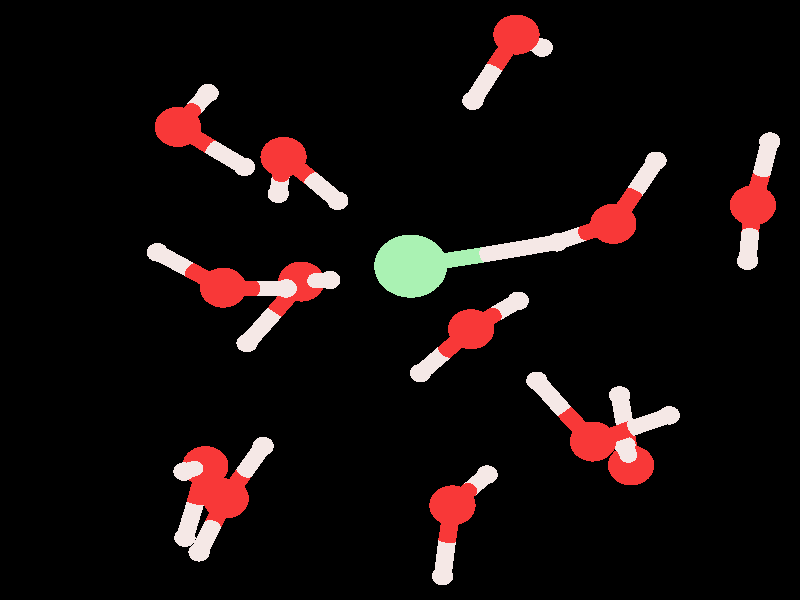 #include "colors.inc"
#include "finish.inc"

global_settings {assumed_gamma 1 max_trace_level 6}
background {color White transmit 1.0}
camera {orthographic angle 0
  right -9.00*x up 7.80*y
  direction 50.00*z
  location <0,0,50.00> look_at <0,0,0>}


light_source {<  2.00,   3.00,  40.00> color White
  area_light <0.70, 0, 0>, <0, 0.70, 0>, 3, 3
  adaptive 1 jitter}
// no fog
#declare simple = finish {phong 0.7}
#declare pale = finish {ambient 0.5 diffuse 0.85 roughness 0.001 specular 0.200 }
#declare intermediate = finish {ambient 0.3 diffuse 0.6 specular 0.1 roughness 0.04}
#declare vmd = finish {ambient 0.0 diffuse 0.65 phong 0.1 phong_size 40.0 specular 0.5 }
#declare jmol = finish {ambient 0.2 diffuse 0.6 specular 1 roughness 0.001 metallic}
#declare ase2 = finish {ambient 0.05 brilliance 3 diffuse 0.6 metallic specular 0.7 roughness 0.04 reflection 0.15}
#declare ase3 = finish {ambient 0.15 brilliance 2 diffuse 0.6 metallic specular 1.0 roughness 0.001 reflection 0.0}
#declare glass = finish {ambient 0.05 diffuse 0.3 specular 1.0 roughness 0.001}
#declare glass2 = finish {ambient 0.01 diffuse 0.3 specular 1.0 reflection 0.25 roughness 0.001}
#declare Rcell = 0.050;
#declare Rbond = 0.100;

#macro atom(LOC, R, COL, TRANS, FIN)
  sphere{LOC, R texture{pigment{color COL transmit TRANS} finish{FIN}}}
#end
#macro constrain(LOC, R, COL, TRANS FIN)
union{torus{R, Rcell rotate 45*z texture{pigment{color COL transmit TRANS} finish{FIN}}}
     torus{R, Rcell rotate -45*z texture{pigment{color COL transmit TRANS} finish{FIN}}}
     translate LOC}
#end

// no cell vertices
atom(< -1.11,   0.24,  -8.07>, 0.26, rgb <0.94, 0.04, 0.04>, 0.0, jmol) // #0
atom(< -1.72,  -0.56,  -8.08>, 0.12, rgb <0.91, 0.81, 0.79>, 0.0, jmol) // #1
atom(< -0.79,   0.26,  -7.16>, 0.12, rgb <0.91, 0.81, 0.79>, 0.0, jmol) // #2
atom(< -1.96,  -2.58,  -5.13>, 0.26, rgb <0.94, 0.04, 0.04>, 0.0, jmol) // #3
atom(< -1.54,  -1.90,  -4.60>, 0.12, rgb <0.91, 0.81, 0.79>, 0.0, jmol) // #4
atom(< -2.26,  -3.28,  -4.53>, 0.12, rgb <0.91, 0.81, 0.79>, 0.0, jmol) // #5
atom(< -1.31,   1.86,  -0.45>, 0.26, rgb <0.94, 0.04, 0.04>, 0.0, jmol) // #6
atom(< -1.37,   1.38,  -1.27>, 0.12, rgb <0.91, 0.81, 0.79>, 0.0, jmol) // #7
atom(< -0.70,   1.29,   0.00>, 0.12, rgb <0.91, 0.81, 0.79>, 0.0, jmol) // #8
atom(<  2.40,   0.99,  -3.17>, 0.26, rgb <0.94, 0.04, 0.04>, 0.0, jmol) // #9
atom(<  2.88,   1.81,  -3.47>, 0.12, rgb <0.91, 0.81, 0.79>, 0.0, jmol) // #10
atom(<  1.77,   0.75,  -3.91>, 0.12, rgb <0.91, 0.81, 0.79>, 0.0, jmol) // #11
atom(<  0.80,  -0.38,  -1.24>, 0.26, rgb <0.94, 0.04, 0.04>, 0.0, jmol) // #12
atom(<  1.33,  -0.01,  -1.96>, 0.12, rgb <0.91, 0.81, 0.79>, 0.0, jmol) // #13
atom(<  0.23,  -0.95,  -1.76>, 0.12, rgb <0.91, 0.81, 0.79>, 0.0, jmol) // #14
atom(<  2.60,  -2.15,  -8.23>, 0.26, rgb <0.94, 0.04, 0.04>, 0.0, jmol) // #15
atom(<  2.53,  -1.89,  -7.28>, 0.12, rgb <0.91, 0.81, 0.79>, 0.0, jmol) // #16
atom(<  2.47,  -1.24,  -8.63>, 0.12, rgb <0.91, 0.81, 0.79>, 0.0, jmol) // #17
atom(< -2.50,   2.25,  -6.00>, 0.26, rgb <0.94, 0.04, 0.04>, 0.0, jmol) // #18
atom(< -2.16,   2.69,  -6.75>, 0.12, rgb <0.91, 0.81, 0.79>, 0.0, jmol) // #19
atom(< -1.75,   1.73,  -5.72>, 0.12, rgb <0.91, 0.81, 0.79>, 0.0, jmol) // #20
atom(<  3.97,   1.23,  -6.13>, 0.26, rgb <0.94, 0.04, 0.04>, 0.0, jmol) // #21
atom(<  3.91,   0.51,  -5.50>, 0.12, rgb <0.91, 0.81, 0.79>, 0.0, jmol) // #22
atom(<  4.16,   2.06,  -5.66>, 0.12, rgb <0.91, 0.81, 0.79>, 0.0, jmol) // #23
atom(<  1.31,   3.45,  -5.24>, 0.26, rgb <0.94, 0.04, 0.04>, 0.0, jmol) // #24
atom(<  1.60,   3.28,  -6.18>, 0.12, rgb <0.91, 0.81, 0.79>, 0.0, jmol) // #25
atom(<  0.82,   2.59,  -5.03>, 0.12, rgb <0.91, 0.81, 0.79>, 0.0, jmol) // #26
atom(<  0.59,  -2.67,  -3.16>, 0.26, rgb <0.94, 0.04, 0.04>, 0.0, jmol) // #27
atom(<  0.98,  -2.27,  -3.96>, 0.12, rgb <0.91, 0.81, 0.79>, 0.0, jmol) // #28
atom(<  0.48,  -3.59,  -3.41>, 0.12, rgb <0.91, 0.81, 0.79>, 0.0, jmol) // #29
atom(<  2.17,  -1.84,  -5.37>, 0.26, rgb <0.94, 0.04, 0.04>, 0.0, jmol) // #30
atom(<  1.54,  -1.05,  -5.37>, 0.12, rgb <0.91, 0.81, 0.79>, 0.0, jmol) // #31
atom(<  3.03,  -1.50,  -5.05>, 0.12, rgb <0.91, 0.81, 0.79>, 0.0, jmol) // #32
atom(< -1.99,   0.16,  -2.68>, 0.26, rgb <0.94, 0.04, 0.04>, 0.0, jmol) // #33
atom(< -2.73,   0.62,  -3.07>, 0.12, rgb <0.91, 0.81, 0.79>, 0.0, jmol) // #34
atom(< -1.28,   0.15,  -3.35>, 0.12, rgb <0.91, 0.81, 0.79>, 0.0, jmol) // #35
atom(< -2.19,  -2.16,  -7.91>, 0.26, rgb <0.94, 0.04, 0.04>, 0.0, jmol) // #36
atom(< -2.42,  -3.09,  -8.19>, 0.12, rgb <0.91, 0.81, 0.79>, 0.0, jmol) // #37
atom(< -2.43,  -2.23,  -6.97>, 0.12, rgb <0.91, 0.81, 0.79>, 0.0, jmol) // #38
atom(<  0.12,   0.44,  -5.01>, 0.41, rgb <0.40, 0.89, 0.45>, 0.0, jmol) // #39
cylinder {< -1.11,   0.24,  -8.07>, < -0.95,   0.25,  -7.62>, Rbond texture{pigment {color rgb <0.94, 0.04, 0.04> transmit 0.0} finish{jmol}}}
cylinder {< -0.79,   0.26,  -7.16>, < -0.95,   0.25,  -7.62>, Rbond texture{pigment {color rgb <0.91, 0.81, 0.79> transmit 0.0} finish{jmol}}}
cylinder {< -1.11,   0.24,  -8.07>, < -1.41,  -0.16,  -8.08>, Rbond texture{pigment {color rgb <0.94, 0.04, 0.04> transmit 0.0} finish{jmol}}}
cylinder {< -1.72,  -0.56,  -8.08>, < -1.41,  -0.16,  -8.08>, Rbond texture{pigment {color rgb <0.91, 0.81, 0.79> transmit 0.0} finish{jmol}}}
cylinder {< -1.96,  -2.58,  -5.13>, < -2.11,  -2.93,  -4.83>, Rbond texture{pigment {color rgb <0.94, 0.04, 0.04> transmit 0.0} finish{jmol}}}
cylinder {< -2.26,  -3.28,  -4.53>, < -2.11,  -2.93,  -4.83>, Rbond texture{pigment {color rgb <0.91, 0.81, 0.79> transmit 0.0} finish{jmol}}}
cylinder {< -1.96,  -2.58,  -5.13>, < -1.75,  -2.24,  -4.86>, Rbond texture{pigment {color rgb <0.94, 0.04, 0.04> transmit 0.0} finish{jmol}}}
cylinder {< -1.54,  -1.90,  -4.60>, < -1.75,  -2.24,  -4.86>, Rbond texture{pigment {color rgb <0.91, 0.81, 0.79> transmit 0.0} finish{jmol}}}
cylinder {< -1.31,   1.86,  -0.45>, < -1.34,   1.62,  -0.86>, Rbond texture{pigment {color rgb <0.94, 0.04, 0.04> transmit 0.0} finish{jmol}}}
cylinder {< -1.37,   1.38,  -1.27>, < -1.34,   1.62,  -0.86>, Rbond texture{pigment {color rgb <0.91, 0.81, 0.79> transmit 0.0} finish{jmol}}}
cylinder {< -1.31,   1.86,  -0.45>, < -1.00,   1.58,  -0.22>, Rbond texture{pigment {color rgb <0.94, 0.04, 0.04> transmit 0.0} finish{jmol}}}
cylinder {< -0.70,   1.29,   0.00>, < -1.00,   1.58,  -0.22>, Rbond texture{pigment {color rgb <0.91, 0.81, 0.79> transmit 0.0} finish{jmol}}}
cylinder {<  2.40,   0.99,  -3.17>, <  2.64,   1.40,  -3.32>, Rbond texture{pigment {color rgb <0.94, 0.04, 0.04> transmit 0.0} finish{jmol}}}
cylinder {<  2.88,   1.81,  -3.47>, <  2.64,   1.40,  -3.32>, Rbond texture{pigment {color rgb <0.91, 0.81, 0.79> transmit 0.0} finish{jmol}}}
cylinder {<  2.40,   0.99,  -3.17>, <  2.08,   0.87,  -3.54>, Rbond texture{pigment {color rgb <0.94, 0.04, 0.04> transmit 0.0} finish{jmol}}}
cylinder {<  1.77,   0.75,  -3.91>, <  2.08,   0.87,  -3.54>, Rbond texture{pigment {color rgb <0.91, 0.81, 0.79> transmit 0.0} finish{jmol}}}
cylinder {<  1.77,   0.75,  -3.91>, <  0.95,   0.59,  -4.46>, Rbond texture{pigment {color rgb <0.91, 0.81, 0.79> transmit 0.0} finish{jmol}}}
cylinder {<  0.12,   0.44,  -5.01>, <  0.95,   0.59,  -4.46>, Rbond texture{pigment {color rgb <0.40, 0.89, 0.45> transmit 0.0} finish{jmol}}}
cylinder {<  0.80,  -0.38,  -1.24>, <  1.06,  -0.19,  -1.60>, Rbond texture{pigment {color rgb <0.94, 0.04, 0.04> transmit 0.0} finish{jmol}}}
cylinder {<  1.33,  -0.01,  -1.96>, <  1.06,  -0.19,  -1.60>, Rbond texture{pigment {color rgb <0.91, 0.81, 0.79> transmit 0.0} finish{jmol}}}
cylinder {<  0.80,  -0.38,  -1.24>, <  0.51,  -0.67,  -1.50>, Rbond texture{pigment {color rgb <0.94, 0.04, 0.04> transmit 0.0} finish{jmol}}}
cylinder {<  0.23,  -0.95,  -1.76>, <  0.51,  -0.67,  -1.50>, Rbond texture{pigment {color rgb <0.91, 0.81, 0.79> transmit 0.0} finish{jmol}}}
cylinder {<  2.60,  -2.15,  -8.23>, <  2.57,  -2.02,  -7.75>, Rbond texture{pigment {color rgb <0.94, 0.04, 0.04> transmit 0.0} finish{jmol}}}
cylinder {<  2.53,  -1.89,  -7.28>, <  2.57,  -2.02,  -7.75>, Rbond texture{pigment {color rgb <0.91, 0.81, 0.79> transmit 0.0} finish{jmol}}}
cylinder {<  2.60,  -2.15,  -8.23>, <  2.54,  -1.70,  -8.43>, Rbond texture{pigment {color rgb <0.94, 0.04, 0.04> transmit 0.0} finish{jmol}}}
cylinder {<  2.47,  -1.24,  -8.63>, <  2.54,  -1.70,  -8.43>, Rbond texture{pigment {color rgb <0.91, 0.81, 0.79> transmit 0.0} finish{jmol}}}
cylinder {< -2.50,   2.25,  -6.00>, < -2.13,   1.99,  -5.86>, Rbond texture{pigment {color rgb <0.94, 0.04, 0.04> transmit 0.0} finish{jmol}}}
cylinder {< -1.75,   1.73,  -5.72>, < -2.13,   1.99,  -5.86>, Rbond texture{pigment {color rgb <0.91, 0.81, 0.79> transmit 0.0} finish{jmol}}}
cylinder {< -2.50,   2.25,  -6.00>, < -2.33,   2.47,  -6.38>, Rbond texture{pigment {color rgb <0.94, 0.04, 0.04> transmit 0.0} finish{jmol}}}
cylinder {< -2.16,   2.69,  -6.75>, < -2.33,   2.47,  -6.38>, Rbond texture{pigment {color rgb <0.91, 0.81, 0.79> transmit 0.0} finish{jmol}}}
cylinder {<  3.97,   1.23,  -6.13>, <  4.07,   1.65,  -5.89>, Rbond texture{pigment {color rgb <0.94, 0.04, 0.04> transmit 0.0} finish{jmol}}}
cylinder {<  4.16,   2.06,  -5.66>, <  4.07,   1.65,  -5.89>, Rbond texture{pigment {color rgb <0.91, 0.81, 0.79> transmit 0.0} finish{jmol}}}
cylinder {<  3.97,   1.23,  -6.13>, <  3.94,   0.87,  -5.82>, Rbond texture{pigment {color rgb <0.94, 0.04, 0.04> transmit 0.0} finish{jmol}}}
cylinder {<  3.91,   0.51,  -5.50>, <  3.94,   0.87,  -5.82>, Rbond texture{pigment {color rgb <0.91, 0.81, 0.79> transmit 0.0} finish{jmol}}}
cylinder {<  1.31,   3.45,  -5.24>, <  1.45,   3.36,  -5.71>, Rbond texture{pigment {color rgb <0.94, 0.04, 0.04> transmit 0.0} finish{jmol}}}
cylinder {<  1.60,   3.28,  -6.18>, <  1.45,   3.36,  -5.71>, Rbond texture{pigment {color rgb <0.91, 0.81, 0.79> transmit 0.0} finish{jmol}}}
cylinder {<  1.31,   3.45,  -5.24>, <  1.06,   3.02,  -5.14>, Rbond texture{pigment {color rgb <0.94, 0.04, 0.04> transmit 0.0} finish{jmol}}}
cylinder {<  0.82,   2.59,  -5.03>, <  1.06,   3.02,  -5.14>, Rbond texture{pigment {color rgb <0.91, 0.81, 0.79> transmit 0.0} finish{jmol}}}
cylinder {<  0.59,  -2.67,  -3.16>, <  0.78,  -2.47,  -3.56>, Rbond texture{pigment {color rgb <0.94, 0.04, 0.04> transmit 0.0} finish{jmol}}}
cylinder {<  0.98,  -2.27,  -3.96>, <  0.78,  -2.47,  -3.56>, Rbond texture{pigment {color rgb <0.91, 0.81, 0.79> transmit 0.0} finish{jmol}}}
cylinder {<  0.59,  -2.67,  -3.16>, <  0.53,  -3.13,  -3.28>, Rbond texture{pigment {color rgb <0.94, 0.04, 0.04> transmit 0.0} finish{jmol}}}
cylinder {<  0.48,  -3.59,  -3.41>, <  0.53,  -3.13,  -3.28>, Rbond texture{pigment {color rgb <0.91, 0.81, 0.79> transmit 0.0} finish{jmol}}}
cylinder {<  2.17,  -1.84,  -5.37>, <  1.85,  -1.45,  -5.37>, Rbond texture{pigment {color rgb <0.94, 0.04, 0.04> transmit 0.0} finish{jmol}}}
cylinder {<  1.54,  -1.05,  -5.37>, <  1.85,  -1.45,  -5.37>, Rbond texture{pigment {color rgb <0.91, 0.81, 0.79> transmit 0.0} finish{jmol}}}
cylinder {<  2.17,  -1.84,  -5.37>, <  2.60,  -1.67,  -5.21>, Rbond texture{pigment {color rgb <0.94, 0.04, 0.04> transmit 0.0} finish{jmol}}}
cylinder {<  3.03,  -1.50,  -5.05>, <  2.60,  -1.67,  -5.21>, Rbond texture{pigment {color rgb <0.91, 0.81, 0.79> transmit 0.0} finish{jmol}}}
cylinder {< -1.99,   0.16,  -2.68>, < -1.64,   0.15,  -3.01>, Rbond texture{pigment {color rgb <0.94, 0.04, 0.04> transmit 0.0} finish{jmol}}}
cylinder {< -1.28,   0.15,  -3.35>, < -1.64,   0.15,  -3.01>, Rbond texture{pigment {color rgb <0.91, 0.81, 0.79> transmit 0.0} finish{jmol}}}
cylinder {< -1.99,   0.16,  -2.68>, < -2.36,   0.39,  -2.88>, Rbond texture{pigment {color rgb <0.94, 0.04, 0.04> transmit 0.0} finish{jmol}}}
cylinder {< -2.73,   0.62,  -3.07>, < -2.36,   0.39,  -2.88>, Rbond texture{pigment {color rgb <0.91, 0.81, 0.79> transmit 0.0} finish{jmol}}}
cylinder {< -2.19,  -2.16,  -7.91>, < -2.30,  -2.63,  -8.05>, Rbond texture{pigment {color rgb <0.94, 0.04, 0.04> transmit 0.0} finish{jmol}}}
cylinder {< -2.42,  -3.09,  -8.19>, < -2.30,  -2.63,  -8.05>, Rbond texture{pigment {color rgb <0.91, 0.81, 0.79> transmit 0.0} finish{jmol}}}
cylinder {< -2.19,  -2.16,  -7.91>, < -2.31,  -2.19,  -7.44>, Rbond texture{pigment {color rgb <0.94, 0.04, 0.04> transmit 0.0} finish{jmol}}}
cylinder {< -2.43,  -2.23,  -6.97>, < -2.31,  -2.19,  -7.44>, Rbond texture{pigment {color rgb <0.91, 0.81, 0.79> transmit 0.0} finish{jmol}}}
// no constraints
